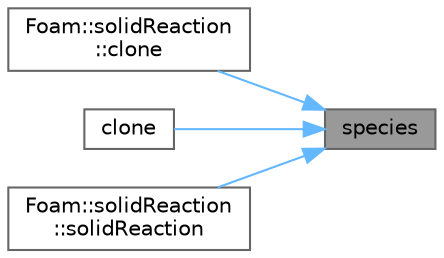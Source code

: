 digraph "species"
{
 // LATEX_PDF_SIZE
  bgcolor="transparent";
  edge [fontname=Helvetica,fontsize=10,labelfontname=Helvetica,labelfontsize=10];
  node [fontname=Helvetica,fontsize=10,shape=box,height=0.2,width=0.4];
  rankdir="RL";
  Node1 [id="Node000001",label="species",height=0.2,width=0.4,color="gray40", fillcolor="grey60", style="filled", fontcolor="black",tooltip=" "];
  Node1 -> Node2 [id="edge1_Node000001_Node000002",dir="back",color="steelblue1",style="solid",tooltip=" "];
  Node2 [id="Node000002",label="Foam::solidReaction\l::clone",height=0.2,width=0.4,color="grey40", fillcolor="white", style="filled",URL="$classFoam_1_1solidReaction.html#aa7eab7e5ab4254e7125c138bf4a2aa11",tooltip=" "];
  Node1 -> Node3 [id="edge2_Node000001_Node000003",dir="back",color="steelblue1",style="solid",tooltip=" "];
  Node3 [id="Node000003",label="clone",height=0.2,width=0.4,color="grey40", fillcolor="white", style="filled",URL="$classFoam_1_1Reaction.html#aa7eab7e5ab4254e7125c138bf4a2aa11",tooltip=" "];
  Node1 -> Node4 [id="edge3_Node000001_Node000004",dir="back",color="steelblue1",style="solid",tooltip=" "];
  Node4 [id="Node000004",label="Foam::solidReaction\l::solidReaction",height=0.2,width=0.4,color="grey40", fillcolor="white", style="filled",URL="$classFoam_1_1solidReaction.html#a4cc54035bb53c301dff74d30f4a77cd4",tooltip=" "];
}

